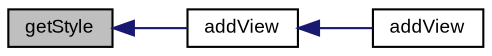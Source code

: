 digraph "getStyle"
{
  bgcolor="transparent";
  edge [fontname="Arial",fontsize="9",labelfontname="Arial",labelfontsize="9"];
  node [fontname="Arial",fontsize="9",shape=record];
  rankdir="LR";
  Node1 [label="getStyle",height=0.2,width=0.4,color="black", fillcolor="grey75", style="filled" fontcolor="black"];
  Node1 -> Node2 [dir="back",color="midnightblue",fontsize="9",style="solid",fontname="Arial"];
  Node2 [label="addView",height=0.2,width=0.4,color="black",URL="$class_v_s_t_g_u_i_1_1_c_split_view.html#a5bf9c24c3fa1c7b4596596d29e0cc4ae",tooltip="add a child view "];
  Node2 -> Node3 [dir="back",color="midnightblue",fontsize="9",style="solid",fontname="Arial"];
  Node3 [label="addView",height=0.2,width=0.4,color="black",URL="$class_v_s_t_g_u_i_1_1_c_split_view.html#aed7070f25de97fc661a06bdb43613f08",tooltip="add a child view "];
}
